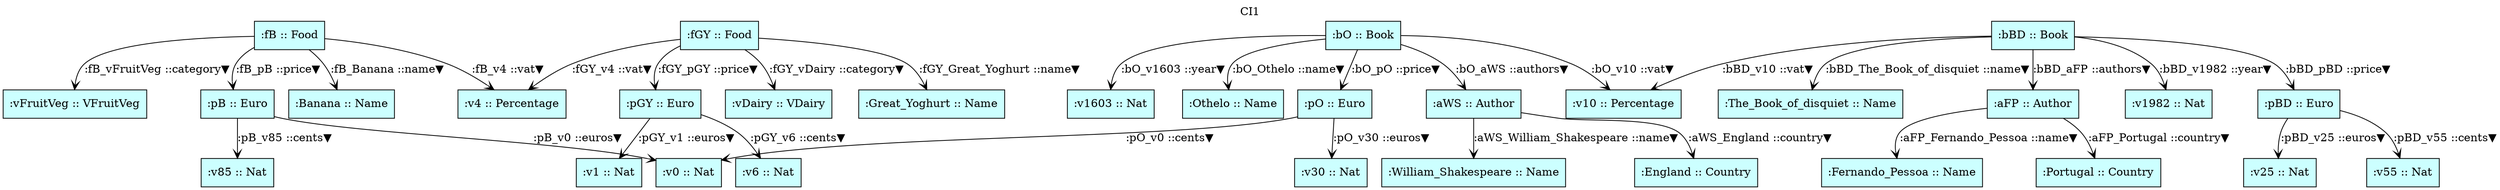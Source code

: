 digraph {graph[label=CI1,labelloc=tl,labelfontsize=12];
"bO"[shape=box,fillcolor="#CCFFFF",style = filled,label=":bO :: Book"];
"Othelo"[shape=box,fillcolor="#CCFFFF",style = filled,label=":Othelo :: Name"];
"pO"[shape=box,fillcolor="#CCFFFF",style = filled,label=":pO :: Euro"];
"v30"[shape=box,fillcolor="#CCFFFF",style = filled,label=":v30 :: Nat"];
"v0"[shape=box,fillcolor="#CCFFFF",style = filled,label=":v0 :: Nat"];
"v1603"[shape=box,fillcolor="#CCFFFF",style = filled,label=":v1603 :: Nat"];
"v10"[shape=box,fillcolor="#CCFFFF",style = filled,label=":v10 :: Percentage"];
"aWS"[shape=box,fillcolor="#CCFFFF",style = filled,label=":aWS :: Author"];
"William_Shakespeare"[shape=box,fillcolor="#CCFFFF",style = filled,label=":William_Shakespeare :: Name"];
"England"[shape=box,fillcolor="#CCFFFF",style = filled,label=":England :: Country"];
"bBD"[shape=box,fillcolor="#CCFFFF",style = filled,label=":bBD :: Book"];
"The_Book_of_disquiet"[shape=box,fillcolor="#CCFFFF",style = filled,label=":The_Book_of_disquiet :: Name"];
"aFP"[shape=box,fillcolor="#CCFFFF",style = filled,label=":aFP :: Author"];
"Fernando_Pessoa"[shape=box,fillcolor="#CCFFFF",style = filled,label=":Fernando_Pessoa :: Name"];
"Portugal"[shape=box,fillcolor="#CCFFFF",style = filled,label=":Portugal :: Country"];
"v1982"[shape=box,fillcolor="#CCFFFF",style = filled,label=":v1982 :: Nat"];
"pBD"[shape=box,fillcolor="#CCFFFF",style = filled,label=":pBD :: Euro"];
"v25"[shape=box,fillcolor="#CCFFFF",style = filled,label=":v25 :: Nat"];
"v55"[shape=box,fillcolor="#CCFFFF",style = filled,label=":v55 :: Nat"];
"fB"[shape=box,fillcolor="#CCFFFF",style = filled,label=":fB :: Food"];
"Banana"[shape=box,fillcolor="#CCFFFF",style = filled,label=":Banana :: Name"];
"v4"[shape=box,fillcolor="#CCFFFF",style = filled,label=":v4 :: Percentage"];
"vFruitVeg"[shape=box,fillcolor="#CCFFFF",style = filled,label=":vFruitVeg :: VFruitVeg"];
"pB"[shape=box,fillcolor="#CCFFFF",style = filled,label=":pB :: Euro"];
"v85"[shape=box,fillcolor="#CCFFFF",style = filled,label=":v85 :: Nat"];
"fGY"[shape=box,fillcolor="#CCFFFF",style = filled,label=":fGY :: Food"];
"Great_Yoghurt"[shape=box,fillcolor="#CCFFFF",style = filled,label=":Great_Yoghurt :: Name"];
"vDairy"[shape=box,fillcolor="#CCFFFF",style = filled,label=":vDairy :: VDairy"];
"pGY"[shape=box,fillcolor="#CCFFFF",style = filled,label=":pGY :: Euro"];
"v1"[shape=box,fillcolor="#CCFFFF",style = filled,label=":v1 :: Nat"];
"v6"[shape=box,fillcolor="#CCFFFF",style = filled,label=":v6 :: Nat"];

"bO"->"Othelo"[label=":bO_Othelo ::name▼",arrowhead=vee];
"pO"->"v30"[label=":pO_v30 ::euros▼",arrowhead=vee];
"pO"->"v0"[label=":pO_v0 ::cents▼",arrowhead=vee];
"bO"->"pO"[label=":bO_pO ::price▼",arrowhead=vee];
"bO"->"v1603"[label=":bO_v1603 ::year▼",arrowhead=vee];
"bO"->"v10"[label=":bO_v10 ::vat▼",arrowhead=vee];
"bO"->"aWS"[label=":bO_aWS ::authors▼",arrowhead=vee];
"aWS"->"William_Shakespeare"[label=":aWS_William_Shakespeare ::name▼",arrowhead=vee];
"aWS"->"England"[label=":aWS_England ::country▼",arrowhead=vee];
"bBD"->"v10"[label=":bBD_v10 ::vat▼",arrowhead=vee];
"bBD"->"The_Book_of_disquiet"[label=":bBD_The_Book_of_disquiet ::name▼",arrowhead=vee];
"bBD"->"aFP"[label=":bBD_aFP ::authors▼",arrowhead=vee];
"aFP"->"Fernando_Pessoa"[label=":aFP_Fernando_Pessoa ::name▼",arrowhead=vee];
"aFP"->"Portugal"[label=":aFP_Portugal ::country▼",arrowhead=vee];
"bBD"->"v1982"[label=":bBD_v1982 ::year▼",arrowhead=vee];
"pBD"->"v25"[label=":pBD_v25 ::euros▼",arrowhead=vee];
"pBD"->"v55"[label=":pBD_v55 ::cents▼",arrowhead=vee];
"bBD"->"pBD"[label=":bBD_pBD ::price▼",arrowhead=vee];
"fB"->"Banana"[label=":fB_Banana ::name▼",arrowhead=vee];
"fB"->"v4"[label=":fB_v4 ::vat▼",arrowhead=vee];
"fB"->"vFruitVeg"[label=":fB_vFruitVeg ::category▼",arrowhead=vee];
"pB"->"v0"[label=":pB_v0 ::euros▼",arrowhead=vee];
"pB"->"v85"[label=":pB_v85 ::cents▼",arrowhead=vee];
"fB"->"pB"[label=":fB_pB ::price▼",arrowhead=vee];
"fGY"->"Great_Yoghurt"[label=":fGY_Great_Yoghurt ::name▼",arrowhead=vee];
"fGY"->"v4"[label=":fGY_v4 ::vat▼",arrowhead=vee];
"fGY"->"vDairy"[label=":fGY_vDairy ::category▼",arrowhead=vee];
"pGY"->"v1"[label=":pGY_v1 ::euros▼",arrowhead=vee];
"pGY"->"v6"[label=":pGY_v6 ::cents▼",arrowhead=vee];
"fGY"->"pGY"[label=":fGY_pGY ::price▼",arrowhead=vee];
}